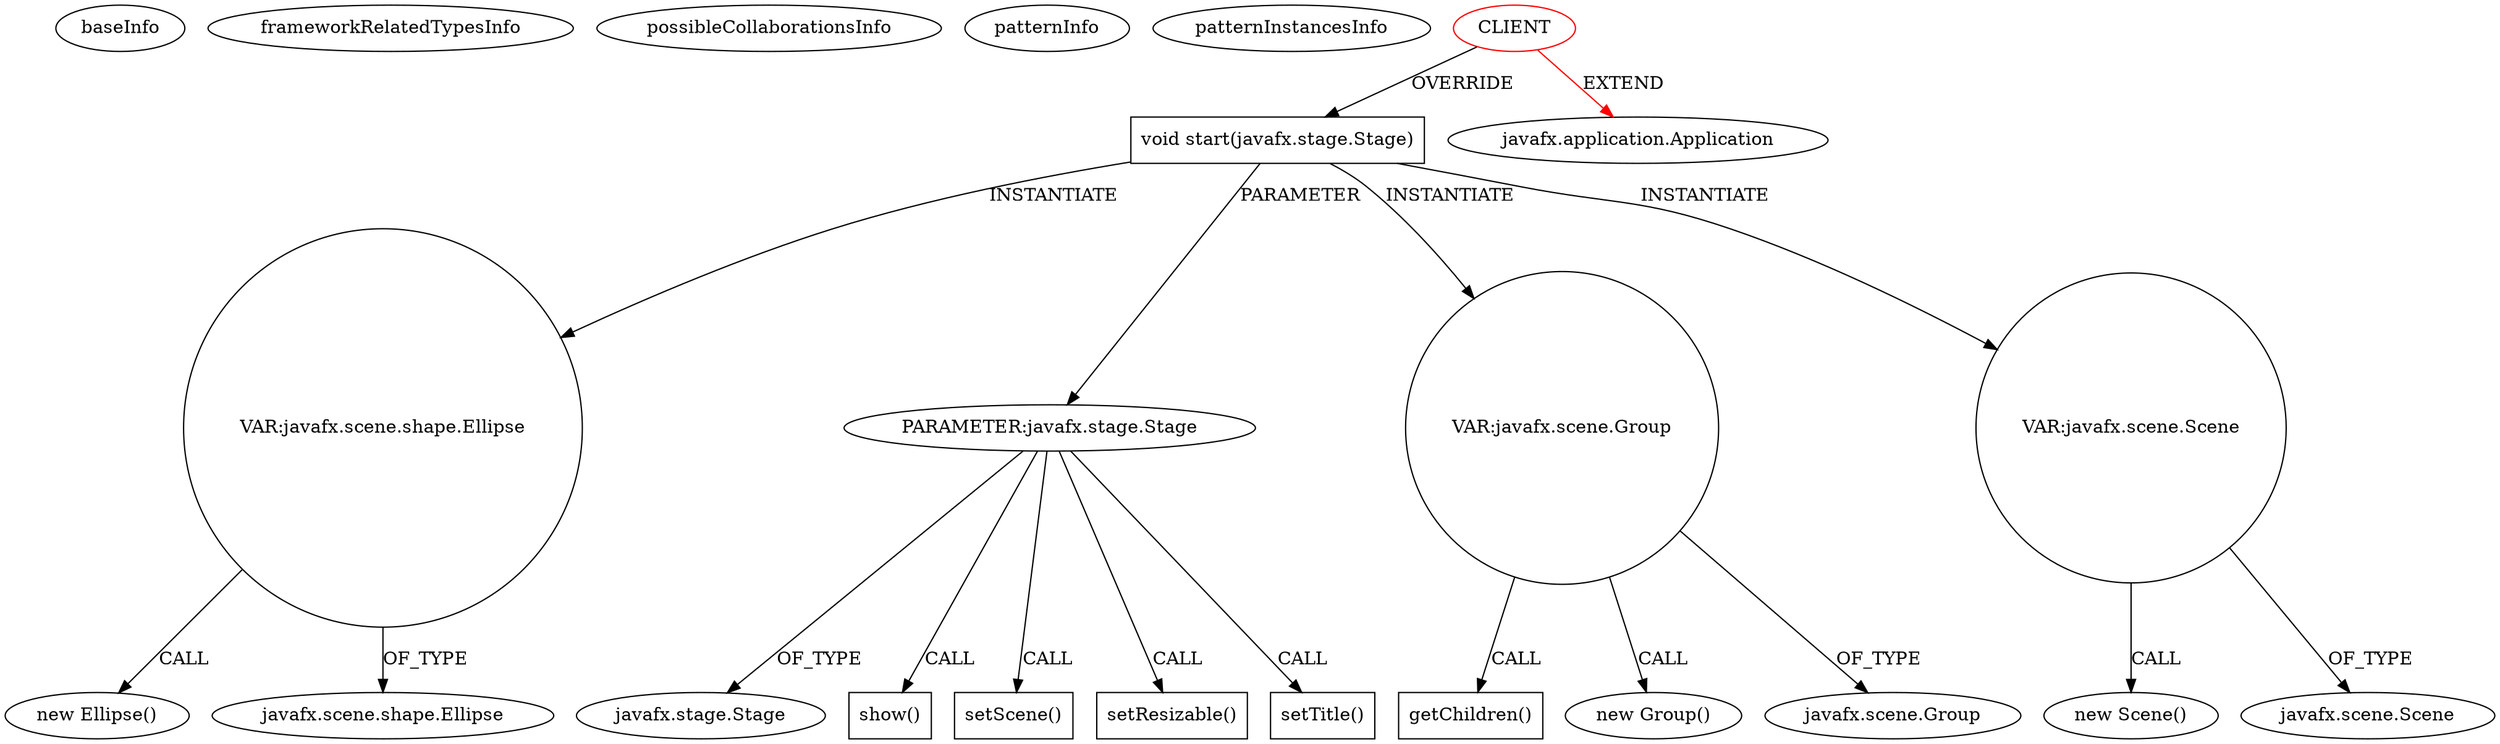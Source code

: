 digraph {
baseInfo[graphId=4094,category="pattern",isAnonymous=false,possibleRelation=false]
frameworkRelatedTypesInfo[0="javafx.application.Application"]
possibleCollaborationsInfo[]
patternInfo[frequency=2.0,patternRootClient=0]
patternInstancesInfo[0="Johnmalc-JavaFX~/Johnmalc-JavaFX/JavaFX-master/src/malc/Main.java~Main~682",1="tatsuyafw-java8-training~/tatsuyafw-java8-training/java8-training-master/src/chapter4/exercise09/EllipseAnimation.java~EllipseAnimation~4504"]
35[label="new Ellipse()",vertexType="CONSTRUCTOR_CALL",isFrameworkType=false]
36[label="VAR:javafx.scene.shape.Ellipse",vertexType="VARIABLE_EXPRESION",isFrameworkType=false,shape=circle]
2[label="void start(javafx.stage.Stage)",vertexType="OVERRIDING_METHOD_DECLARATION",isFrameworkType=false,shape=box]
0[label="CLIENT",vertexType="ROOT_CLIENT_CLASS_DECLARATION",isFrameworkType=false,color=red]
3[label="PARAMETER:javafx.stage.Stage",vertexType="PARAMETER_DECLARATION",isFrameworkType=false]
4[label="javafx.stage.Stage",vertexType="FRAMEWORK_CLASS_TYPE",isFrameworkType=false]
61[label="show()",vertexType="INSIDE_CALL",isFrameworkType=false,shape=box]
1[label="javafx.application.Application",vertexType="FRAMEWORK_CLASS_TYPE",isFrameworkType=false]
6[label="VAR:javafx.scene.Group",vertexType="VARIABLE_EXPRESION",isFrameworkType=false,shape=circle]
34[label="getChildren()",vertexType="INSIDE_CALL",isFrameworkType=false,shape=box]
9[label="VAR:javafx.scene.Scene",vertexType="VARIABLE_EXPRESION",isFrameworkType=false,shape=circle]
8[label="new Scene()",vertexType="CONSTRUCTOR_CALL",isFrameworkType=false]
5[label="new Group()",vertexType="CONSTRUCTOR_CALL",isFrameworkType=false]
12[label="setScene()",vertexType="INSIDE_CALL",isFrameworkType=false,shape=box]
16[label="setResizable()",vertexType="INSIDE_CALL",isFrameworkType=false,shape=box]
10[label="javafx.scene.Scene",vertexType="FRAMEWORK_CLASS_TYPE",isFrameworkType=false]
14[label="setTitle()",vertexType="INSIDE_CALL",isFrameworkType=false,shape=box]
37[label="javafx.scene.shape.Ellipse",vertexType="FRAMEWORK_CLASS_TYPE",isFrameworkType=false]
7[label="javafx.scene.Group",vertexType="FRAMEWORK_CLASS_TYPE",isFrameworkType=false]
3->12[label="CALL"]
9->8[label="CALL"]
2->36[label="INSTANTIATE"]
9->10[label="OF_TYPE"]
0->1[label="EXTEND",color=red]
3->14[label="CALL"]
2->3[label="PARAMETER"]
6->7[label="OF_TYPE"]
0->2[label="OVERRIDE"]
2->9[label="INSTANTIATE"]
6->5[label="CALL"]
3->16[label="CALL"]
36->37[label="OF_TYPE"]
2->6[label="INSTANTIATE"]
3->4[label="OF_TYPE"]
6->34[label="CALL"]
36->35[label="CALL"]
3->61[label="CALL"]
}
